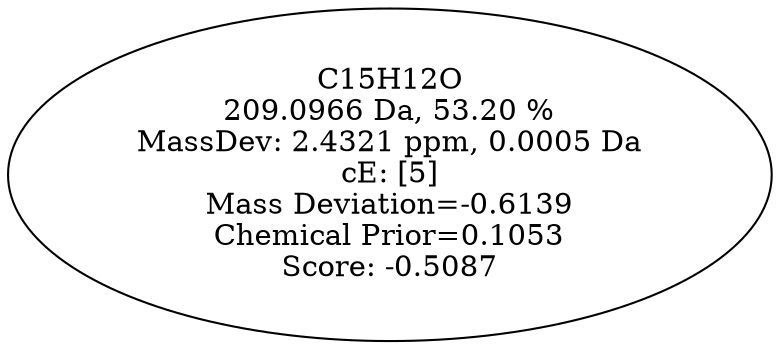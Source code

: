 strict digraph {
v1 [label="C15H12O\n209.0966 Da, 53.20 %\nMassDev: 2.4321 ppm, 0.0005 Da\ncE: [5]\nMass Deviation=-0.6139\nChemical Prior=0.1053\nScore: -0.5087"];
}